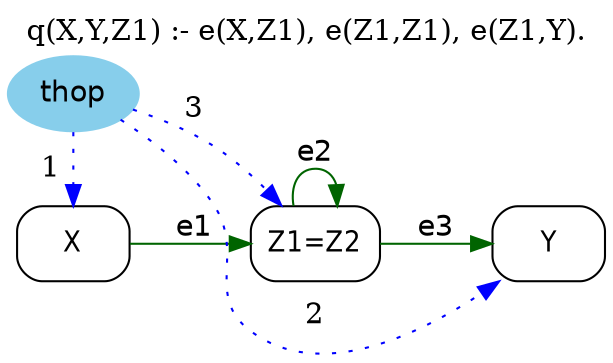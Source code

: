 digraph G {
	graph [bb="0,0,272.19,165.81",
		label="q(X,Y,Z1) :- e(X,Z1), e(Z1,Z1), e(Z1,Y).",
		labelloc=t,
		lheight=0.21,
		lp="136.1,154.31",
		lwidth=3.22,
		rankdir=LR
	];
	node [label="\N"];
	Z1	 [fontname="Helvetica-Narrow",
		height=0.5,
		label="Z1=Z2",
		pos="137.69,52.811",
		shape=box,
		style=rounded,
		width=0.79167];
	Z1 -> Z1	 [color=darkgreen,
		fontname=helvetica,
		label=e2,
		lp="137.69,96.311",
		pos="e,147.46,70.964 127.93,70.964 126.42,80.35 129.68,88.811 137.69,88.811 142.58,88.811 145.7,85.669 147.05,81.091"];
	Y	 [fontname="Helvetica-Narrow",
		height=0.5,
		pos="245.19,52.811",
		shape=box,
		style=rounded,
		width=0.75];
	Z1 -> Y	 [color=darkgreen,
		fontname=helvetica,
		label=e3,
		lp="192.19,60.311",
		pos="e,218.02,52.811 166.22,52.811 179.01,52.811 194.26,52.811 207.94,52.811"];
	X	 [fontname="Helvetica-Narrow",
		height=0.5,
		pos="28.597,52.811",
		shape=box,
		style=rounded,
		width=0.75];
	X -> Z1	 [color=darkgreen,
		fontname=helvetica,
		label=e1,
		lp="83.195,60.311",
		pos="e,108.89,52.811 55.846,52.811 68.847,52.811 84.636,52.811 98.865,52.811"];
	thop	 [color=skyblue,
		fillcolor=skyblue,
		fontname=helvetica,
		height=0.5,
		pos="28.597,124.81",
		shape=oval,
		style="filled,rounded",
		width=0.79437];
	thop -> Z1	 [color=blue,
		constraint=false,
		label=3,
		lp="83.195,116.31",
		pos="e,122.82,71.14 54.747,117.07 66.446,112.95 80.075,107.18 91.195,99.811 100.09,93.913 108.66,86.098 115.97,78.537",
		style=dotted];
	thop -> X	 [color=blue,
		constraint=false,
		label=1,
		lp="18.097,88.811",
		pos="e,28.597,70.98 28.597,106.4 28.597,98.752 28.597,89.703 28.597,81.239",
		style=dotted];
	thop -> Y	 [color=blue,
		constraint=false,
		label=2,
		lp="137.69,18.311",
		pos="e,222.87,34.72 49.099,112.11 62.862,102.59 80.388,88.394 91.195,71.811 106.63,48.13 86.555,27.736 109.19,10.811 140.54,-12.62 185.15,\
9.0118 214.62,28.92",
		style=dotted];
}
